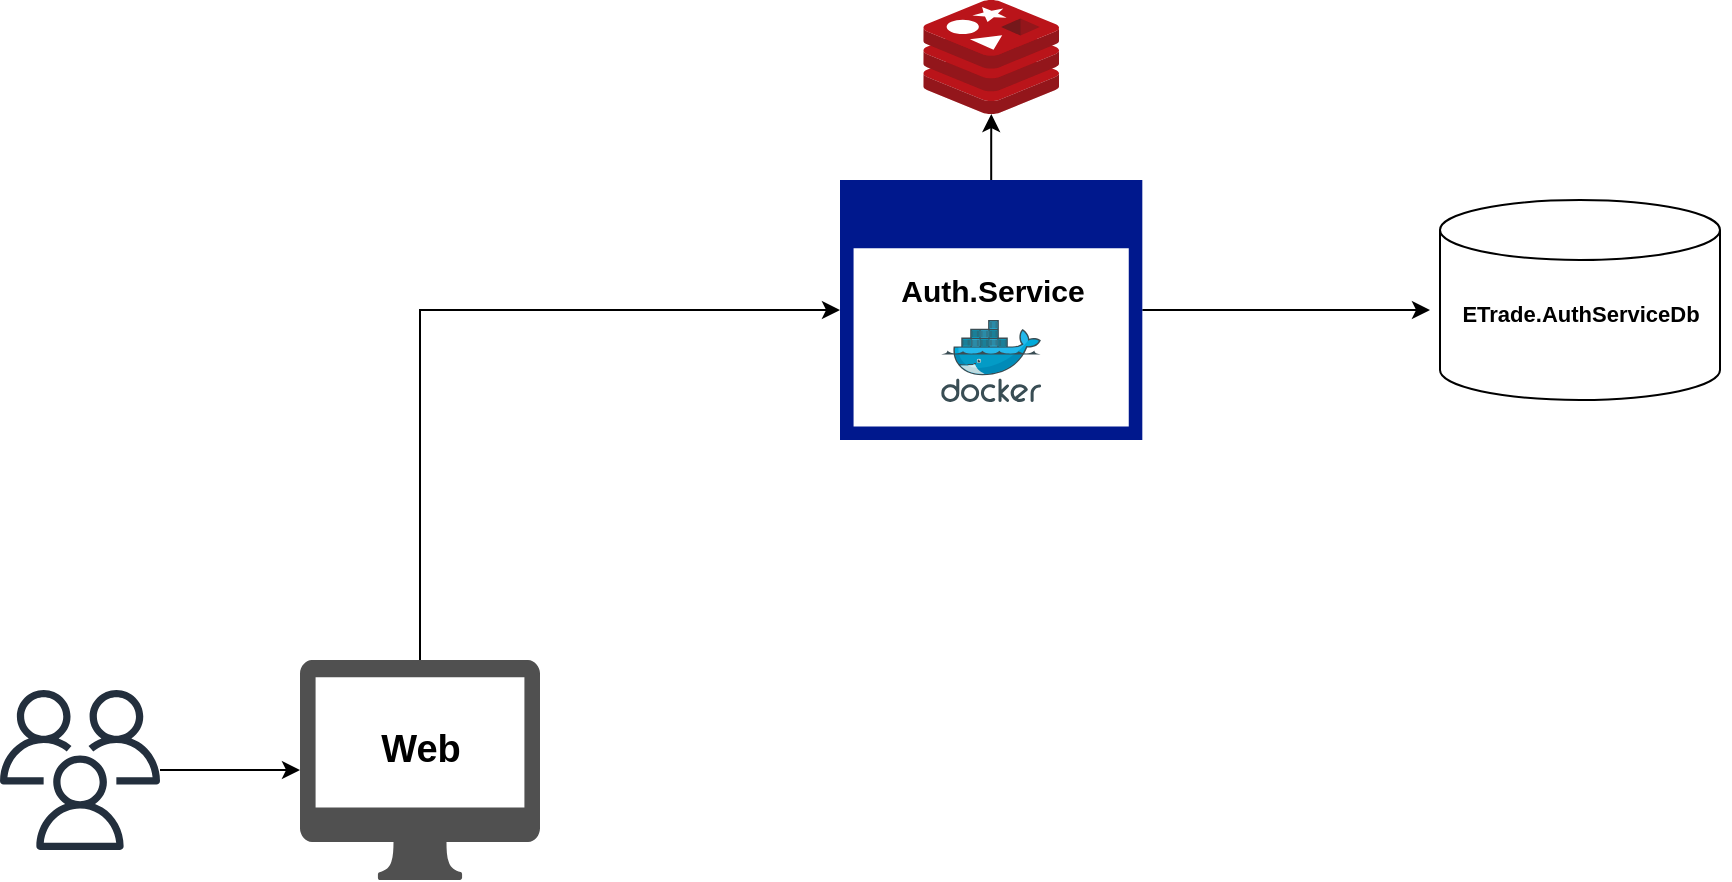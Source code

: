 <mxfile version="28.1.0">
  <diagram name="Sayfa -1" id="q-JTq_MwkXCS8eybBKDj">
    <mxGraphModel dx="1357" dy="919" grid="1" gridSize="10" guides="1" tooltips="1" connect="1" arrows="1" fold="1" page="1" pageScale="1" pageWidth="827" pageHeight="1169" math="0" shadow="0">
      <root>
        <mxCell id="0" />
        <mxCell id="1" parent="0" />
        <mxCell id="O1bK9W54CTZ-ofnbBub_-4" value="" style="edgeStyle=orthogonalEdgeStyle;rounded=0;orthogonalLoop=1;jettySize=auto;html=1;" parent="1" source="O1bK9W54CTZ-ofnbBub_-2" target="O1bK9W54CTZ-ofnbBub_-3" edge="1">
          <mxGeometry relative="1" as="geometry" />
        </mxCell>
        <mxCell id="O1bK9W54CTZ-ofnbBub_-2" value="" style="sketch=0;outlineConnect=0;fontColor=#232F3E;gradientColor=none;fillColor=#232F3D;strokeColor=none;dashed=0;verticalLabelPosition=bottom;verticalAlign=top;align=center;html=1;fontSize=12;fontStyle=0;aspect=fixed;pointerEvents=1;shape=mxgraph.aws4.users;" parent="1" vertex="1">
          <mxGeometry x="30" y="355" width="80" height="80" as="geometry" />
        </mxCell>
        <mxCell id="nUg39VG_-XXE1DFYru35-10" style="edgeStyle=orthogonalEdgeStyle;rounded=0;orthogonalLoop=1;jettySize=auto;html=1;entryX=0;entryY=0.5;entryDx=0;entryDy=0;entryPerimeter=0;" edge="1" parent="1" source="O1bK9W54CTZ-ofnbBub_-3" target="nUg39VG_-XXE1DFYru35-5">
          <mxGeometry relative="1" as="geometry">
            <mxPoint x="240" y="305" as="targetPoint" />
            <mxPoint x="240" y="330" as="sourcePoint" />
            <Array as="points">
              <mxPoint x="240" y="165" />
            </Array>
          </mxGeometry>
        </mxCell>
        <mxCell id="O1bK9W54CTZ-ofnbBub_-3" value="" style="sketch=0;pointerEvents=1;shadow=0;dashed=0;html=1;strokeColor=none;fillColor=#505050;labelPosition=center;verticalLabelPosition=bottom;verticalAlign=top;outlineConnect=0;align=center;shape=mxgraph.office.devices.mac_client;" parent="1" vertex="1">
          <mxGeometry x="180" y="340" width="120" height="110" as="geometry" />
        </mxCell>
        <mxCell id="O1bK9W54CTZ-ofnbBub_-6" value="Web" style="text;strokeColor=none;fillColor=none;html=1;fontSize=19;fontStyle=1;verticalAlign=middle;align=center;strokeWidth=1;" parent="1" vertex="1">
          <mxGeometry x="190" y="365" width="100" height="40" as="geometry" />
        </mxCell>
        <mxCell id="nUg39VG_-XXE1DFYru35-1" value="" style="image;sketch=0;aspect=fixed;html=1;points=[];align=center;fontSize=12;image=img/lib/mscae/Docker.svg;" vertex="1" parent="1">
          <mxGeometry x="500.58" y="170" width="50" height="41" as="geometry" />
        </mxCell>
        <mxCell id="nUg39VG_-XXE1DFYru35-11" value="" style="edgeStyle=orthogonalEdgeStyle;rounded=0;orthogonalLoop=1;jettySize=auto;html=1;" edge="1" parent="1" source="nUg39VG_-XXE1DFYru35-5" target="nUg39VG_-XXE1DFYru35-9">
          <mxGeometry relative="1" as="geometry">
            <mxPoint x="730" y="165" as="targetPoint" />
          </mxGeometry>
        </mxCell>
        <mxCell id="nUg39VG_-XXE1DFYru35-14" value="" style="edgeStyle=orthogonalEdgeStyle;rounded=0;orthogonalLoop=1;jettySize=auto;html=1;" edge="1" parent="1" source="nUg39VG_-XXE1DFYru35-5" target="nUg39VG_-XXE1DFYru35-13">
          <mxGeometry relative="1" as="geometry" />
        </mxCell>
        <mxCell id="nUg39VG_-XXE1DFYru35-5" value="" style="sketch=0;aspect=fixed;pointerEvents=1;shadow=0;dashed=0;html=1;strokeColor=none;labelPosition=center;verticalLabelPosition=bottom;verticalAlign=top;align=center;fillColor=#00188D;shape=mxgraph.mscae.enterprise.application_blank" vertex="1" parent="1">
          <mxGeometry x="450" y="100" width="151.16" height="130" as="geometry" />
        </mxCell>
        <mxCell id="nUg39VG_-XXE1DFYru35-6" value="&lt;font style=&quot;font-size: 15px;&quot;&gt;Auth.Service&lt;/font&gt;" style="text;strokeColor=none;fillColor=none;html=1;fontSize=19;fontStyle=1;verticalAlign=middle;align=center;strokeWidth=1;" vertex="1" parent="1">
          <mxGeometry x="475.58" y="135" width="100" height="40" as="geometry" />
        </mxCell>
        <mxCell id="nUg39VG_-XXE1DFYru35-8" value="" style="shape=cylinder3;whiteSpace=wrap;html=1;boundedLbl=1;backgroundOutline=1;size=15;" vertex="1" parent="1">
          <mxGeometry x="750" y="110" width="140" height="100" as="geometry" />
        </mxCell>
        <mxCell id="nUg39VG_-XXE1DFYru35-9" value="&lt;font style=&quot;font-size: 11px;&quot;&gt;ETrade.AuthServiceDb&lt;/font&gt;" style="text;strokeColor=none;fillColor=none;html=1;fontSize=19;fontStyle=1;verticalAlign=middle;align=center;strokeWidth=1;" vertex="1" parent="1">
          <mxGeometry x="745" y="145" width="150" height="40" as="geometry" />
        </mxCell>
        <mxCell id="nUg39VG_-XXE1DFYru35-13" value="" style="image;sketch=0;aspect=fixed;html=1;points=[];align=center;fontSize=12;image=img/lib/mscae/Cache_Redis_Product.svg;" vertex="1" parent="1">
          <mxGeometry x="491.65" y="10" width="67.86" height="57" as="geometry" />
        </mxCell>
      </root>
    </mxGraphModel>
  </diagram>
</mxfile>
